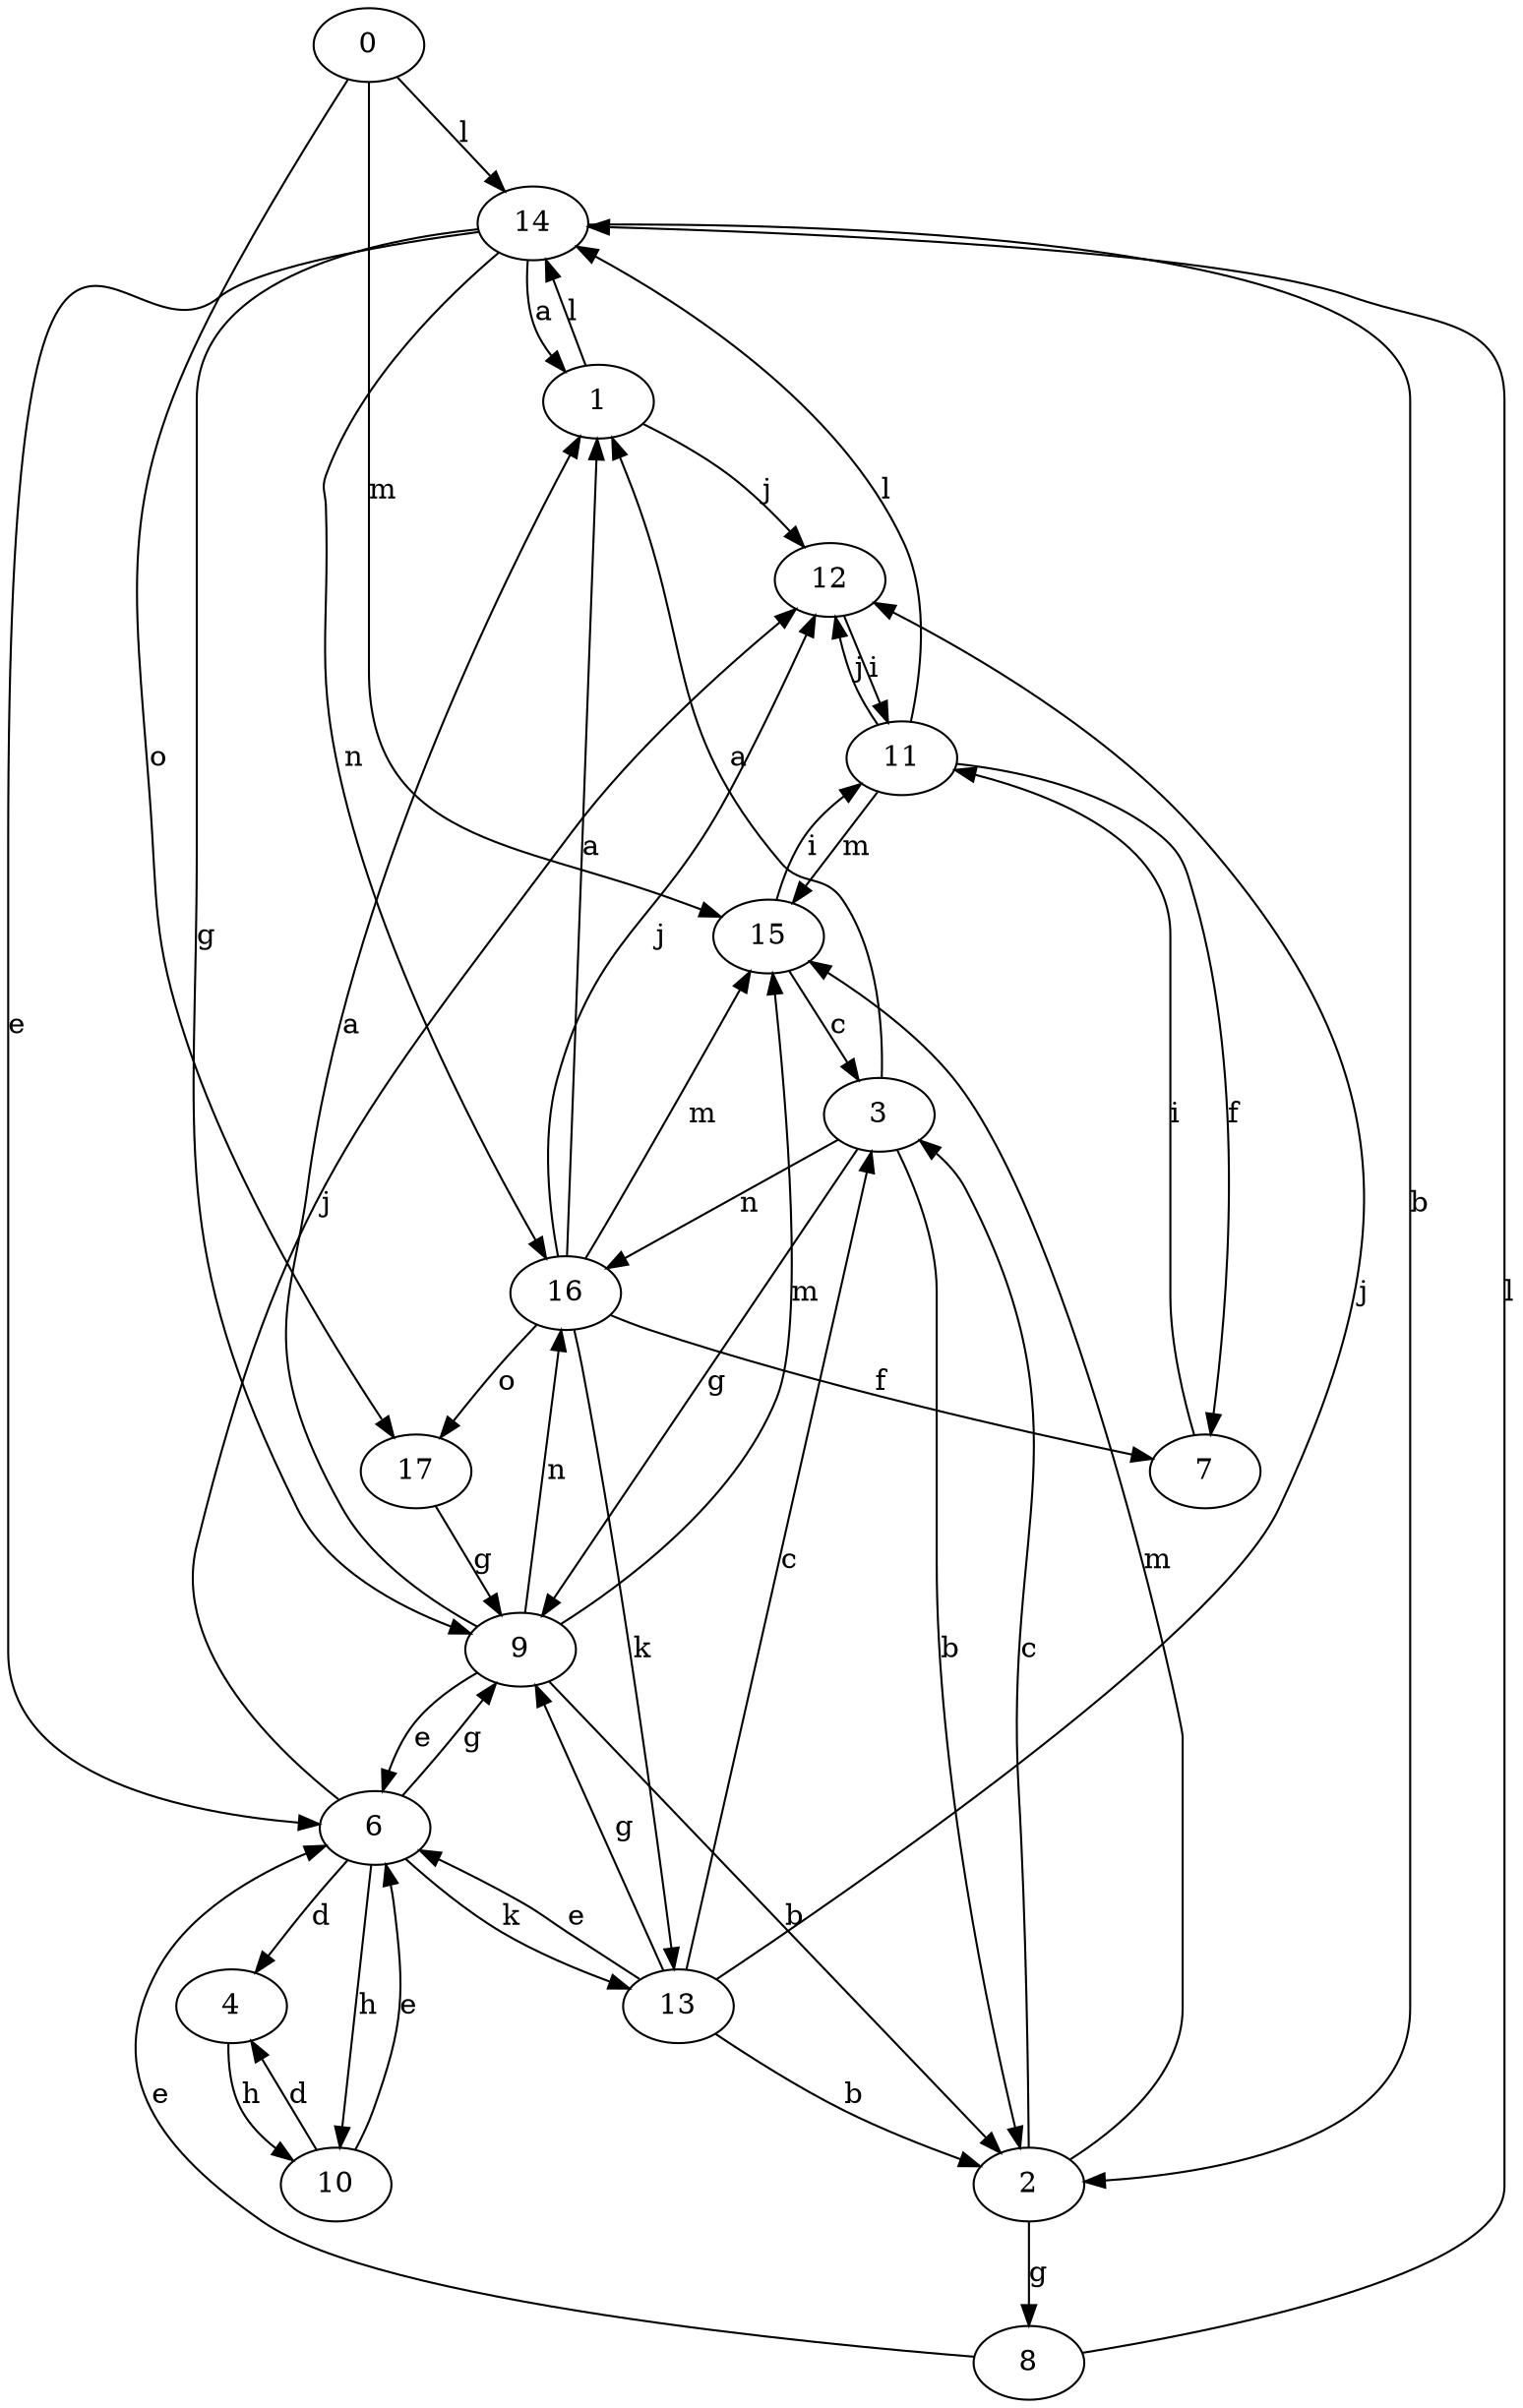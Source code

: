 strict digraph  {
0;
1;
2;
3;
4;
6;
7;
8;
9;
10;
11;
12;
13;
14;
15;
16;
17;
0 -> 14  [label=l];
0 -> 15  [label=m];
0 -> 17  [label=o];
1 -> 12  [label=j];
1 -> 14  [label=l];
2 -> 3  [label=c];
2 -> 8  [label=g];
2 -> 15  [label=m];
3 -> 1  [label=a];
3 -> 2  [label=b];
3 -> 9  [label=g];
3 -> 16  [label=n];
4 -> 10  [label=h];
6 -> 4  [label=d];
6 -> 9  [label=g];
6 -> 10  [label=h];
6 -> 12  [label=j];
6 -> 13  [label=k];
7 -> 11  [label=i];
8 -> 6  [label=e];
8 -> 14  [label=l];
9 -> 1  [label=a];
9 -> 2  [label=b];
9 -> 6  [label=e];
9 -> 15  [label=m];
9 -> 16  [label=n];
10 -> 4  [label=d];
10 -> 6  [label=e];
11 -> 7  [label=f];
11 -> 12  [label=j];
11 -> 14  [label=l];
11 -> 15  [label=m];
12 -> 11  [label=i];
13 -> 2  [label=b];
13 -> 3  [label=c];
13 -> 6  [label=e];
13 -> 9  [label=g];
13 -> 12  [label=j];
14 -> 1  [label=a];
14 -> 2  [label=b];
14 -> 6  [label=e];
14 -> 9  [label=g];
14 -> 16  [label=n];
15 -> 3  [label=c];
15 -> 11  [label=i];
16 -> 1  [label=a];
16 -> 7  [label=f];
16 -> 12  [label=j];
16 -> 13  [label=k];
16 -> 15  [label=m];
16 -> 17  [label=o];
17 -> 9  [label=g];
}
